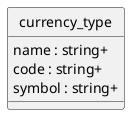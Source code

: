 @startuml uml
skinparam monochrome true
skinparam linetype ortho
hide circle

entity currency_type {
  name : string+
  code : string+
  symbol : string+
}

@enduml
